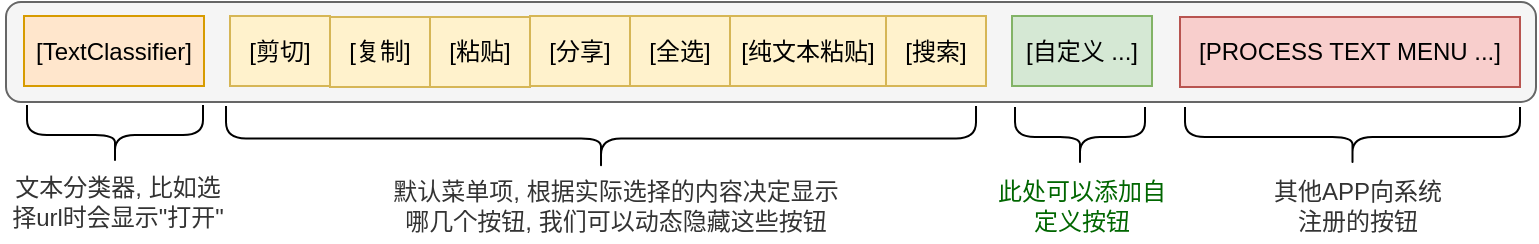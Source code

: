 <mxfile version="17.1.3" type="github">
  <diagram id="J6YV8cOtGyDHpJeSJNE8" name="Page-1">
    <mxGraphModel dx="1441" dy="873" grid="0" gridSize="10" guides="1" tooltips="1" connect="1" arrows="1" fold="1" page="1" pageScale="1" pageWidth="827" pageHeight="1169" math="0" shadow="0">
      <root>
        <mxCell id="0" />
        <mxCell id="1" parent="0" />
        <mxCell id="ZuHu1Szu-IaeNftHFgJ2-2" value="" style="rounded=1;whiteSpace=wrap;html=1;fillColor=#f5f5f5;fontColor=#333333;strokeColor=#666666;" vertex="1" parent="1">
          <mxGeometry x="35" y="310" width="765" height="50" as="geometry" />
        </mxCell>
        <mxCell id="ZuHu1Szu-IaeNftHFgJ2-3" value="[剪切]" style="rounded=0;whiteSpace=wrap;html=1;fillColor=#fff2cc;strokeColor=#d6b656;" vertex="1" parent="1">
          <mxGeometry x="147" y="317" width="50" height="35" as="geometry" />
        </mxCell>
        <mxCell id="ZuHu1Szu-IaeNftHFgJ2-4" value="" style="shape=curlyBracket;whiteSpace=wrap;html=1;rounded=1;flipH=1;rotation=90;" vertex="1" parent="1">
          <mxGeometry x="316.32" y="190.69" width="32.37" height="375" as="geometry" />
        </mxCell>
        <mxCell id="ZuHu1Szu-IaeNftHFgJ2-5" value="[复制]" style="rounded=0;whiteSpace=wrap;html=1;fillColor=#fff2cc;strokeColor=#d6b656;" vertex="1" parent="1">
          <mxGeometry x="197" y="317.5" width="50" height="35" as="geometry" />
        </mxCell>
        <mxCell id="ZuHu1Szu-IaeNftHFgJ2-6" value="[粘贴]" style="rounded=0;whiteSpace=wrap;html=1;fillColor=#fff2cc;strokeColor=#d6b656;" vertex="1" parent="1">
          <mxGeometry x="247" y="317.5" width="50" height="35" as="geometry" />
        </mxCell>
        <mxCell id="ZuHu1Szu-IaeNftHFgJ2-7" value="[分享]" style="rounded=0;whiteSpace=wrap;html=1;fillColor=#fff2cc;strokeColor=#d6b656;" vertex="1" parent="1">
          <mxGeometry x="297" y="317" width="50" height="35" as="geometry" />
        </mxCell>
        <mxCell id="ZuHu1Szu-IaeNftHFgJ2-8" value="[全选]" style="rounded=0;whiteSpace=wrap;html=1;fillColor=#fff2cc;strokeColor=#d6b656;" vertex="1" parent="1">
          <mxGeometry x="347" y="317" width="50" height="35" as="geometry" />
        </mxCell>
        <mxCell id="ZuHu1Szu-IaeNftHFgJ2-9" value="[纯文本粘贴]" style="rounded=0;whiteSpace=wrap;html=1;fillColor=#fff2cc;strokeColor=#d6b656;" vertex="1" parent="1">
          <mxGeometry x="397" y="317" width="78" height="35" as="geometry" />
        </mxCell>
        <mxCell id="ZuHu1Szu-IaeNftHFgJ2-10" value="[搜索]" style="rounded=0;whiteSpace=wrap;html=1;fillColor=#fff2cc;strokeColor=#d6b656;" vertex="1" parent="1">
          <mxGeometry x="475" y="317" width="50" height="35" as="geometry" />
        </mxCell>
        <mxCell id="ZuHu1Szu-IaeNftHFgJ2-11" value="[自定义 ...]" style="rounded=0;whiteSpace=wrap;html=1;fillColor=#d5e8d4;strokeColor=#82b366;" vertex="1" parent="1">
          <mxGeometry x="538" y="317" width="70" height="35" as="geometry" />
        </mxCell>
        <mxCell id="ZuHu1Szu-IaeNftHFgJ2-12" value="[PROCESS TEXT MENU ...]" style="rounded=0;whiteSpace=wrap;html=1;fillColor=#f8cecc;strokeColor=#b85450;" vertex="1" parent="1">
          <mxGeometry x="622" y="317.5" width="170" height="35" as="geometry" />
        </mxCell>
        <mxCell id="ZuHu1Szu-IaeNftHFgJ2-14" value="&lt;font color=&quot;#333333&quot;&gt;默认菜单项, 根据实际选择的内容决定显示哪几个按钮, 我们可以动态隐藏这些按钮&lt;/font&gt;" style="text;html=1;strokeColor=none;fillColor=none;align=center;verticalAlign=middle;whiteSpace=wrap;rounded=0;" vertex="1" parent="1">
          <mxGeometry x="222" y="394" width="236" height="36" as="geometry" />
        </mxCell>
        <mxCell id="ZuHu1Szu-IaeNftHFgJ2-15" value="" style="shape=curlyBracket;whiteSpace=wrap;html=1;rounded=1;flipH=1;rotation=90;" vertex="1" parent="1">
          <mxGeometry x="557" y="345" width="30" height="65" as="geometry" />
        </mxCell>
        <mxCell id="ZuHu1Szu-IaeNftHFgJ2-16" value="&lt;font color=&quot;#006600&quot;&gt;此处可以添加自定义按钮&lt;/font&gt;" style="text;html=1;strokeColor=none;fillColor=none;align=center;verticalAlign=middle;whiteSpace=wrap;rounded=0;" vertex="1" parent="1">
          <mxGeometry x="528" y="397" width="90" height="30" as="geometry" />
        </mxCell>
        <mxCell id="ZuHu1Szu-IaeNftHFgJ2-17" value="" style="shape=curlyBracket;whiteSpace=wrap;html=1;rounded=1;flipH=1;rotation=90;" vertex="1" parent="1">
          <mxGeometry x="693.25" y="293.75" width="30" height="167.5" as="geometry" />
        </mxCell>
        <mxCell id="ZuHu1Szu-IaeNftHFgJ2-18" value="&lt;font color=&quot;#333333&quot;&gt;其他APP向系统注册的按钮&lt;/font&gt;" style="text;html=1;strokeColor=none;fillColor=none;align=center;verticalAlign=middle;whiteSpace=wrap;rounded=0;" vertex="1" parent="1">
          <mxGeometry x="666" y="397" width="90" height="30" as="geometry" />
        </mxCell>
        <mxCell id="ZuHu1Szu-IaeNftHFgJ2-20" value="[TextClassifier]" style="rounded=0;whiteSpace=wrap;html=1;fillColor=#ffe6cc;strokeColor=#d79b00;" vertex="1" parent="1">
          <mxGeometry x="44" y="317" width="90" height="35" as="geometry" />
        </mxCell>
        <mxCell id="ZuHu1Szu-IaeNftHFgJ2-21" value="" style="shape=curlyBracket;whiteSpace=wrap;html=1;rounded=1;flipH=1;rotation=90;" vertex="1" parent="1">
          <mxGeometry x="74.5" y="332.5" width="30" height="88" as="geometry" />
        </mxCell>
        <mxCell id="ZuHu1Szu-IaeNftHFgJ2-22" value="&lt;font color=&quot;#333333&quot;&gt;文本分类器, 比如选择url时会显示&quot;打开&quot;&lt;/font&gt;" style="text;html=1;strokeColor=none;fillColor=none;align=center;verticalAlign=middle;whiteSpace=wrap;rounded=0;" vertex="1" parent="1">
          <mxGeometry x="32.5" y="393.5" width="115.5" height="33.5" as="geometry" />
        </mxCell>
      </root>
    </mxGraphModel>
  </diagram>
</mxfile>
